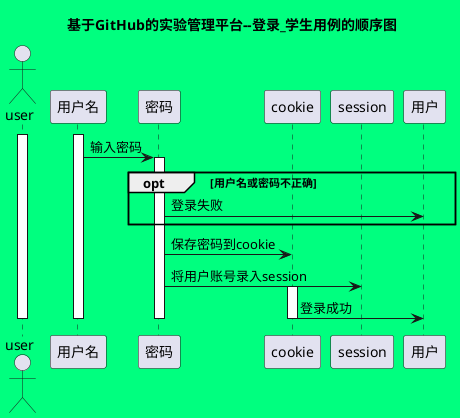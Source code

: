 @startuml
skinparam backgroundColor #00FF7F

title 基于GitHub的实验管理平台--登录_学生用例的顺序图

actor user
participant 用户名
participant 密码
participant cookie
participant session

activate user
        activate 用户名
            用户名->密码:输入密码
            activate 密码
                opt 用户名或密码不正确
                    密码->用户:登录失败
                end opt
                密码->cookie:保存密码到cookie
                密码->session:将用户账号录入session
                activate cookie
                    cookie->用户:登录成功
                deactivate cookie
            deactivate 密码
        deactivate 用户名
deactivate user

@enduml
